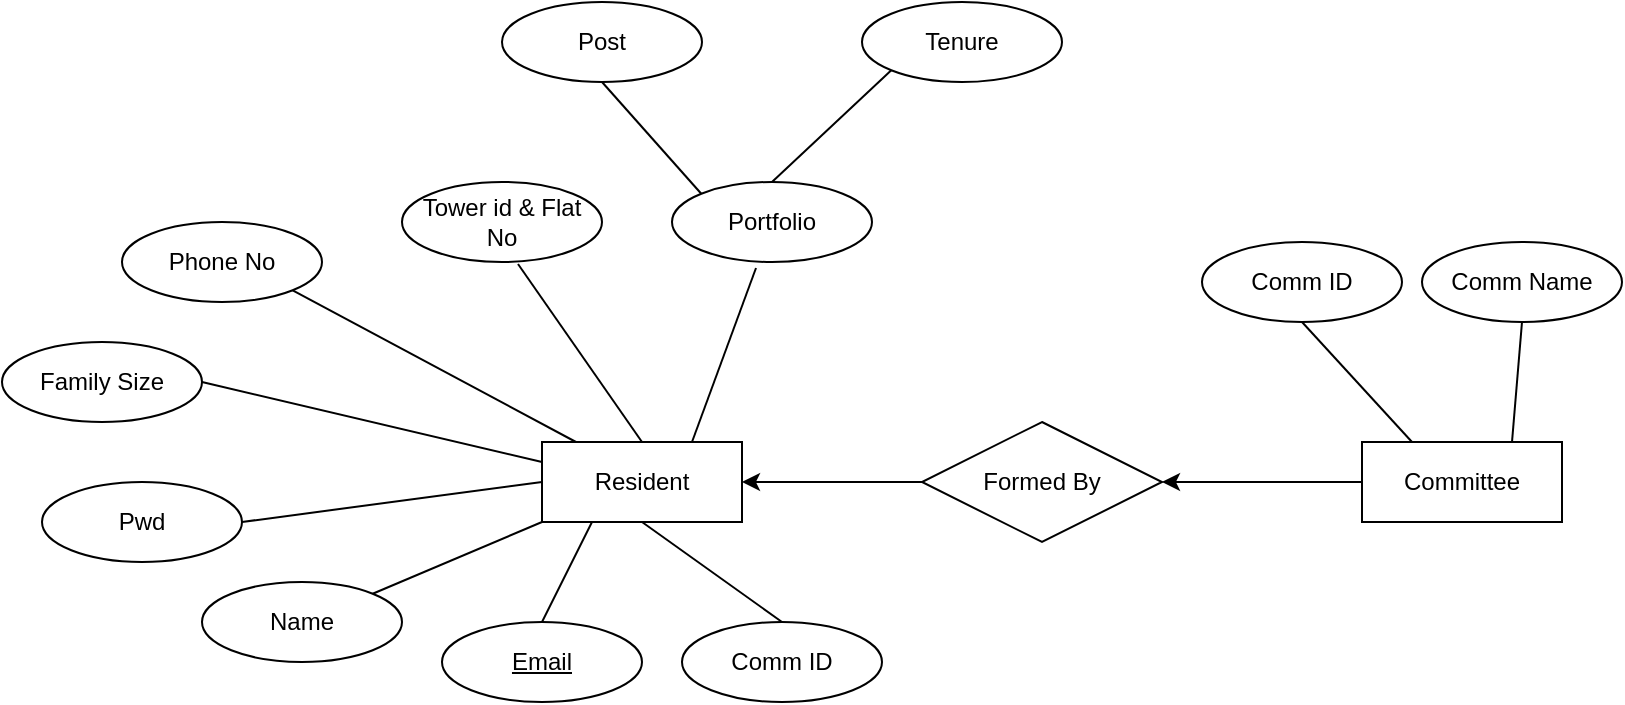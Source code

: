 <mxfile version="16.2.7" type="browser"><diagram id="KWMCExr0cGaN0upS2H_X" name="Page-1"><mxGraphModel dx="868" dy="1588" grid="1" gridSize="10" guides="1" tooltips="1" connect="1" arrows="1" fold="1" page="1" pageScale="1" pageWidth="850" pageHeight="1100" math="0" shadow="0"><root><mxCell id="0"/><mxCell id="1" parent="0"/><mxCell id="4RmPZsjeY8BVDmohFbgy-2" value="Resident" style="whiteSpace=wrap;html=1;align=center;" parent="1" vertex="1"><mxGeometry x="310" y="80" width="100" height="40" as="geometry"/></mxCell><mxCell id="4RmPZsjeY8BVDmohFbgy-4" value="Name" style="ellipse;whiteSpace=wrap;html=1;align=center;" parent="1" vertex="1"><mxGeometry x="140" y="150" width="100" height="40" as="geometry"/></mxCell><mxCell id="4RmPZsjeY8BVDmohFbgy-5" value="Email" style="ellipse;whiteSpace=wrap;html=1;align=center;fontStyle=4;" parent="1" vertex="1"><mxGeometry x="260" y="170" width="100" height="40" as="geometry"/></mxCell><mxCell id="4RmPZsjeY8BVDmohFbgy-6" value="Pwd" style="ellipse;whiteSpace=wrap;html=1;align=center;" parent="1" vertex="1"><mxGeometry x="60" y="100" width="100" height="40" as="geometry"/></mxCell><mxCell id="4RmPZsjeY8BVDmohFbgy-7" value="Family Size" style="ellipse;whiteSpace=wrap;html=1;align=center;" parent="1" vertex="1"><mxGeometry x="40" y="30" width="100" height="40" as="geometry"/></mxCell><mxCell id="4RmPZsjeY8BVDmohFbgy-8" value="Phone No" style="ellipse;whiteSpace=wrap;html=1;align=center;" parent="1" vertex="1"><mxGeometry x="100" y="-30" width="100" height="40" as="geometry"/></mxCell><mxCell id="4RmPZsjeY8BVDmohFbgy-19" value="" style="endArrow=none;html=1;rounded=0;exitX=1;exitY=0.5;exitDx=0;exitDy=0;entryX=0;entryY=0.5;entryDx=0;entryDy=0;" parent="1" source="4RmPZsjeY8BVDmohFbgy-6" target="4RmPZsjeY8BVDmohFbgy-2" edge="1"><mxGeometry relative="1" as="geometry"><mxPoint x="330" y="250" as="sourcePoint"/><mxPoint x="490" y="250" as="targetPoint"/></mxGeometry></mxCell><mxCell id="4RmPZsjeY8BVDmohFbgy-21" value="Tower id &amp;amp; Flat No" style="ellipse;whiteSpace=wrap;html=1;align=center;" parent="1" vertex="1"><mxGeometry x="240" y="-50" width="100" height="40" as="geometry"/></mxCell><mxCell id="4RmPZsjeY8BVDmohFbgy-22" value="Portfolio" style="ellipse;whiteSpace=wrap;html=1;align=center;" parent="1" vertex="1"><mxGeometry x="375" y="-50" width="100" height="40" as="geometry"/></mxCell><mxCell id="4RmPZsjeY8BVDmohFbgy-23" value="Post" style="ellipse;whiteSpace=wrap;html=1;align=center;" parent="1" vertex="1"><mxGeometry x="290" y="-140" width="100" height="40" as="geometry"/></mxCell><mxCell id="4RmPZsjeY8BVDmohFbgy-24" value="Tenure" style="ellipse;whiteSpace=wrap;html=1;align=center;" parent="1" vertex="1"><mxGeometry x="470" y="-140" width="100" height="40" as="geometry"/></mxCell><mxCell id="4RmPZsjeY8BVDmohFbgy-29" value="" style="endArrow=none;html=1;rounded=0;exitX=0.5;exitY=1;exitDx=0;exitDy=0;entryX=0;entryY=0;entryDx=0;entryDy=0;" parent="1" source="4RmPZsjeY8BVDmohFbgy-23" target="4RmPZsjeY8BVDmohFbgy-22" edge="1"><mxGeometry relative="1" as="geometry"><mxPoint x="330" y="120" as="sourcePoint"/><mxPoint x="490" y="120" as="targetPoint"/></mxGeometry></mxCell><mxCell id="4RmPZsjeY8BVDmohFbgy-30" value="" style="endArrow=none;html=1;rounded=0;entryX=0.5;entryY=0;entryDx=0;entryDy=0;exitX=0;exitY=1;exitDx=0;exitDy=0;" parent="1" source="4RmPZsjeY8BVDmohFbgy-24" target="4RmPZsjeY8BVDmohFbgy-22" edge="1"><mxGeometry relative="1" as="geometry"><mxPoint x="330" y="120" as="sourcePoint"/><mxPoint x="490" y="120" as="targetPoint"/></mxGeometry></mxCell><mxCell id="4RmPZsjeY8BVDmohFbgy-31" value="Comm ID" style="ellipse;whiteSpace=wrap;html=1;align=center;" parent="1" vertex="1"><mxGeometry x="380" y="170" width="100" height="40" as="geometry"/></mxCell><mxCell id="4RmPZsjeY8BVDmohFbgy-46" style="edgeStyle=orthogonalEdgeStyle;rounded=0;orthogonalLoop=1;jettySize=auto;html=1;exitX=0;exitY=0.5;exitDx=0;exitDy=0;entryX=1;entryY=0.5;entryDx=0;entryDy=0;" parent="1" source="4RmPZsjeY8BVDmohFbgy-32" target="4RmPZsjeY8BVDmohFbgy-2" edge="1"><mxGeometry relative="1" as="geometry"/></mxCell><mxCell id="4RmPZsjeY8BVDmohFbgy-32" value="Formed By" style="shape=rhombus;perimeter=rhombusPerimeter;whiteSpace=wrap;html=1;align=center;" parent="1" vertex="1"><mxGeometry x="500" y="70" width="120" height="60" as="geometry"/></mxCell><mxCell id="4RmPZsjeY8BVDmohFbgy-34" value="Comm ID" style="ellipse;whiteSpace=wrap;html=1;align=center;" parent="1" vertex="1"><mxGeometry x="640" y="-20" width="100" height="40" as="geometry"/></mxCell><mxCell id="4RmPZsjeY8BVDmohFbgy-47" style="edgeStyle=orthogonalEdgeStyle;rounded=0;orthogonalLoop=1;jettySize=auto;html=1;" parent="1" source="4RmPZsjeY8BVDmohFbgy-36" target="4RmPZsjeY8BVDmohFbgy-32" edge="1"><mxGeometry relative="1" as="geometry"/></mxCell><mxCell id="4RmPZsjeY8BVDmohFbgy-36" value="Committee" style="whiteSpace=wrap;html=1;align=center;" parent="1" vertex="1"><mxGeometry x="720" y="80" width="100" height="40" as="geometry"/></mxCell><mxCell id="4RmPZsjeY8BVDmohFbgy-37" value="Comm Name" style="ellipse;whiteSpace=wrap;html=1;align=center;" parent="1" vertex="1"><mxGeometry x="750" y="-20" width="100" height="40" as="geometry"/></mxCell><mxCell id="4RmPZsjeY8BVDmohFbgy-39" value="" style="endArrow=none;html=1;rounded=0;exitX=1;exitY=0;exitDx=0;exitDy=0;entryX=0;entryY=1;entryDx=0;entryDy=0;" parent="1" source="4RmPZsjeY8BVDmohFbgy-4" target="4RmPZsjeY8BVDmohFbgy-2" edge="1"><mxGeometry relative="1" as="geometry"><mxPoint x="330" y="120" as="sourcePoint"/><mxPoint x="490" y="120" as="targetPoint"/></mxGeometry></mxCell><mxCell id="4RmPZsjeY8BVDmohFbgy-40" value="" style="endArrow=none;html=1;rounded=0;exitX=0.5;exitY=0;exitDx=0;exitDy=0;entryX=0.25;entryY=1;entryDx=0;entryDy=0;" parent="1" source="4RmPZsjeY8BVDmohFbgy-5" target="4RmPZsjeY8BVDmohFbgy-2" edge="1"><mxGeometry relative="1" as="geometry"><mxPoint x="330" y="120" as="sourcePoint"/><mxPoint x="490" y="120" as="targetPoint"/></mxGeometry></mxCell><mxCell id="4RmPZsjeY8BVDmohFbgy-41" value="" style="endArrow=none;html=1;rounded=0;exitX=0.5;exitY=0;exitDx=0;exitDy=0;entryX=0.5;entryY=1;entryDx=0;entryDy=0;" parent="1" source="4RmPZsjeY8BVDmohFbgy-31" target="4RmPZsjeY8BVDmohFbgy-2" edge="1"><mxGeometry relative="1" as="geometry"><mxPoint x="330" y="120" as="sourcePoint"/><mxPoint x="490" y="120" as="targetPoint"/></mxGeometry></mxCell><mxCell id="4RmPZsjeY8BVDmohFbgy-42" value="" style="endArrow=none;html=1;rounded=0;exitX=1;exitY=0.5;exitDx=0;exitDy=0;entryX=0;entryY=0.25;entryDx=0;entryDy=0;" parent="1" source="4RmPZsjeY8BVDmohFbgy-7" target="4RmPZsjeY8BVDmohFbgy-2" edge="1"><mxGeometry relative="1" as="geometry"><mxPoint x="330" y="120" as="sourcePoint"/><mxPoint x="490" y="120" as="targetPoint"/></mxGeometry></mxCell><mxCell id="4RmPZsjeY8BVDmohFbgy-43" value="" style="endArrow=none;html=1;rounded=0;exitX=1;exitY=1;exitDx=0;exitDy=0;entryX=0.17;entryY=0;entryDx=0;entryDy=0;entryPerimeter=0;" parent="1" source="4RmPZsjeY8BVDmohFbgy-8" target="4RmPZsjeY8BVDmohFbgy-2" edge="1"><mxGeometry relative="1" as="geometry"><mxPoint x="330" y="120" as="sourcePoint"/><mxPoint x="490" y="120" as="targetPoint"/></mxGeometry></mxCell><mxCell id="4RmPZsjeY8BVDmohFbgy-44" value="" style="endArrow=none;html=1;rounded=0;entryX=0.5;entryY=0;entryDx=0;entryDy=0;exitX=0.58;exitY=1.025;exitDx=0;exitDy=0;exitPerimeter=0;" parent="1" source="4RmPZsjeY8BVDmohFbgy-21" target="4RmPZsjeY8BVDmohFbgy-2" edge="1"><mxGeometry relative="1" as="geometry"><mxPoint x="330" y="120" as="sourcePoint"/><mxPoint x="490" y="120" as="targetPoint"/></mxGeometry></mxCell><mxCell id="4RmPZsjeY8BVDmohFbgy-45" value="" style="endArrow=none;html=1;rounded=0;entryX=0.42;entryY=1.075;entryDx=0;entryDy=0;entryPerimeter=0;exitX=0.75;exitY=0;exitDx=0;exitDy=0;" parent="1" source="4RmPZsjeY8BVDmohFbgy-2" target="4RmPZsjeY8BVDmohFbgy-22" edge="1"><mxGeometry relative="1" as="geometry"><mxPoint x="330" y="120" as="sourcePoint"/><mxPoint x="490" y="120" as="targetPoint"/></mxGeometry></mxCell><mxCell id="4RmPZsjeY8BVDmohFbgy-48" value="" style="endArrow=none;html=1;rounded=0;exitX=0.5;exitY=1;exitDx=0;exitDy=0;entryX=0.25;entryY=0;entryDx=0;entryDy=0;" parent="1" source="4RmPZsjeY8BVDmohFbgy-34" target="4RmPZsjeY8BVDmohFbgy-36" edge="1"><mxGeometry relative="1" as="geometry"><mxPoint x="330" y="120" as="sourcePoint"/><mxPoint x="490" y="120" as="targetPoint"/></mxGeometry></mxCell><mxCell id="4RmPZsjeY8BVDmohFbgy-49" value="" style="endArrow=none;html=1;rounded=0;exitX=0.5;exitY=1;exitDx=0;exitDy=0;entryX=0.75;entryY=0;entryDx=0;entryDy=0;" parent="1" source="4RmPZsjeY8BVDmohFbgy-37" target="4RmPZsjeY8BVDmohFbgy-36" edge="1"><mxGeometry relative="1" as="geometry"><mxPoint x="330" y="120" as="sourcePoint"/><mxPoint x="490" y="120" as="targetPoint"/></mxGeometry></mxCell></root></mxGraphModel></diagram></mxfile>